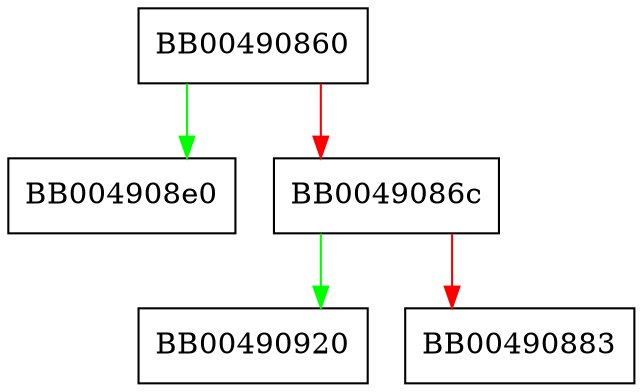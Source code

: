 digraph SSL_CTX_use_psk_identity_hint {
  node [shape="box"];
  graph [splines=ortho];
  BB00490860 -> BB004908e0 [color="green"];
  BB00490860 -> BB0049086c [color="red"];
  BB0049086c -> BB00490920 [color="green"];
  BB0049086c -> BB00490883 [color="red"];
}